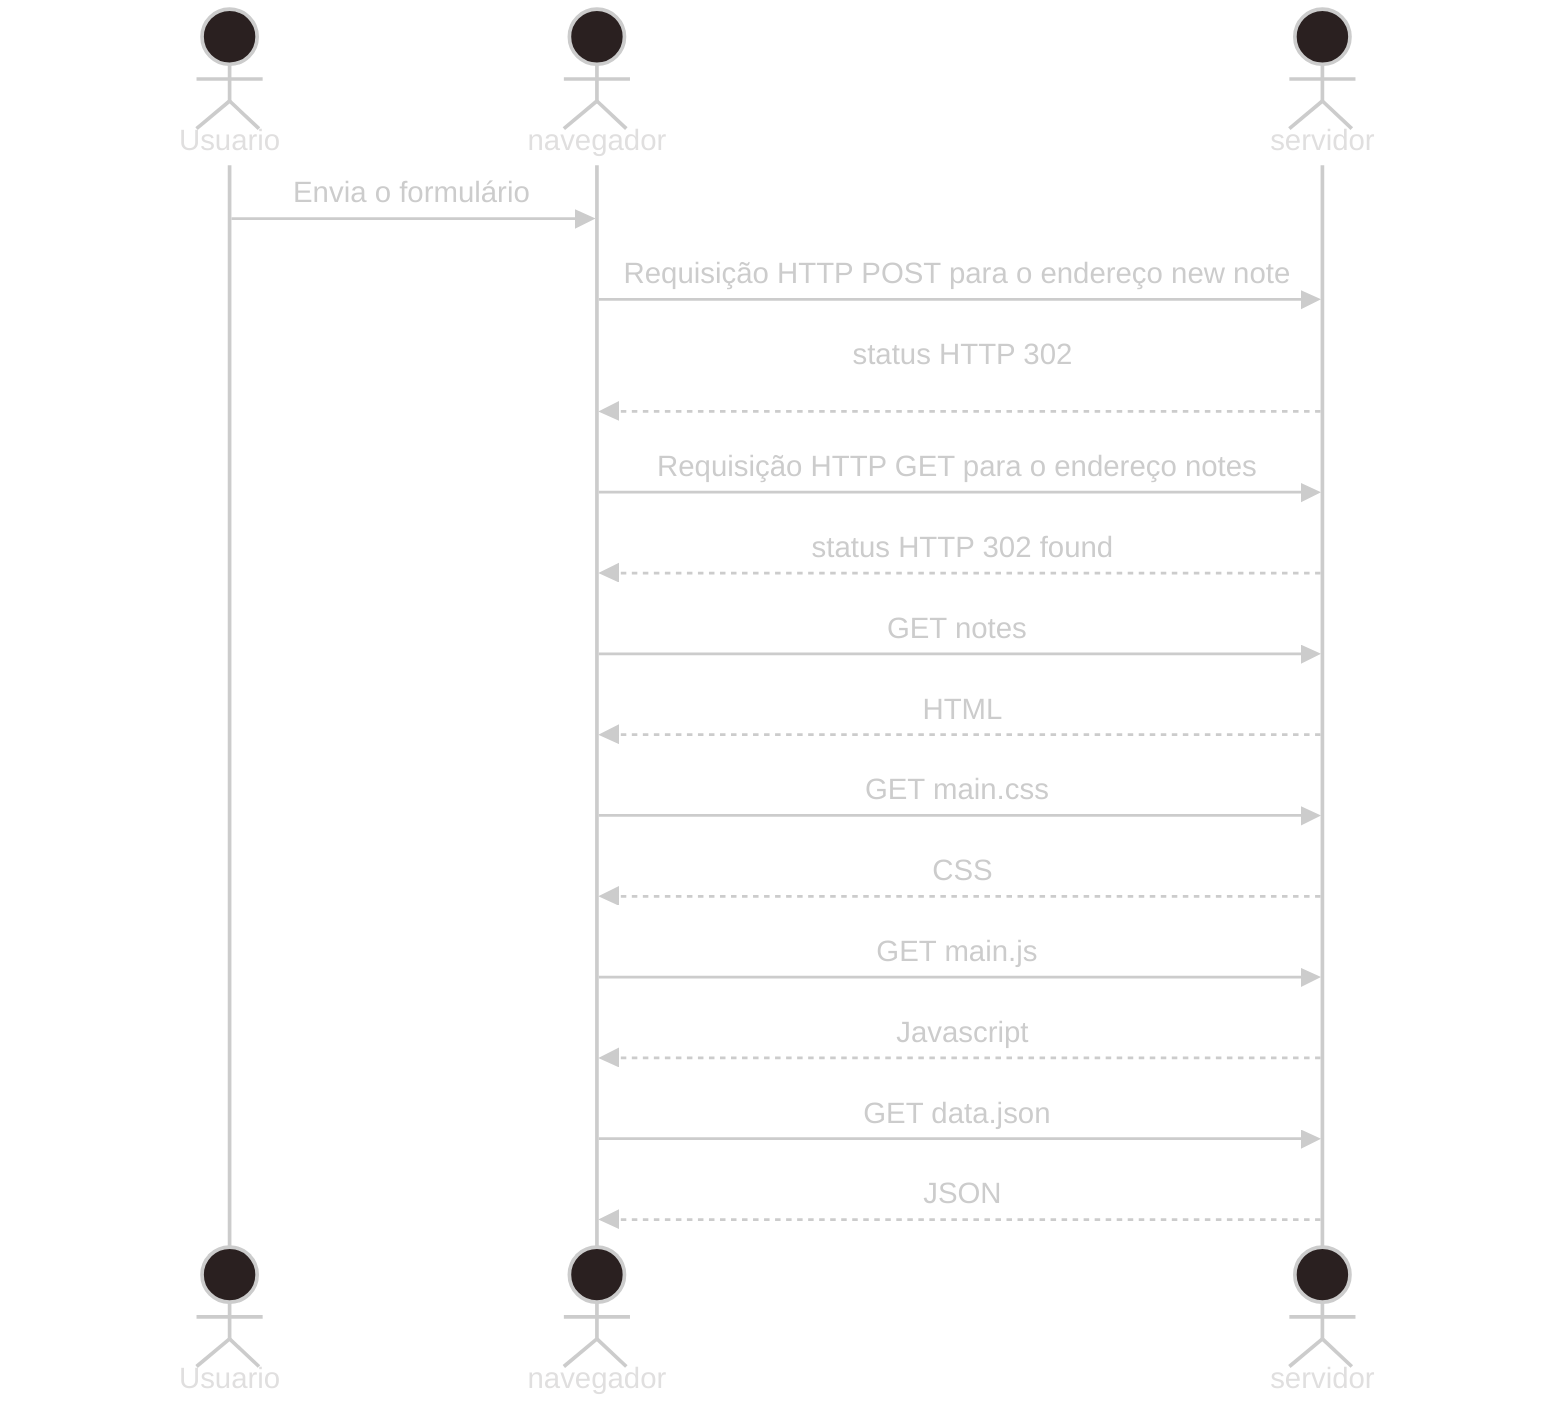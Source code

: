 ---
config:
  theme: neo-dark
---
sequenceDiagram
  actor A1 as Usuario
  actor A2 as navegador
  actor A3 as servidor
  A1 ->> A2: Envia o formulário
  A2 ->> A3: Requisição HTTP POST para o endereço new note
  A3 -->> A2: status HTTP 302<br>
  A2 ->> A3: Requisição HTTP GET para o endereço notes
  A3 -->> A2: status HTTP 302 found
  A2 ->> A3: GET notes
  A3 -->> A2: HTML
  A2 ->> A3: GET main.css
  A3 -->> A2: CSS
  A2 ->> A3: GET main.js
  A3 -->> A2: Javascript
  A2 ->> A3: GET data.json
  A3 -->> A2: JSON